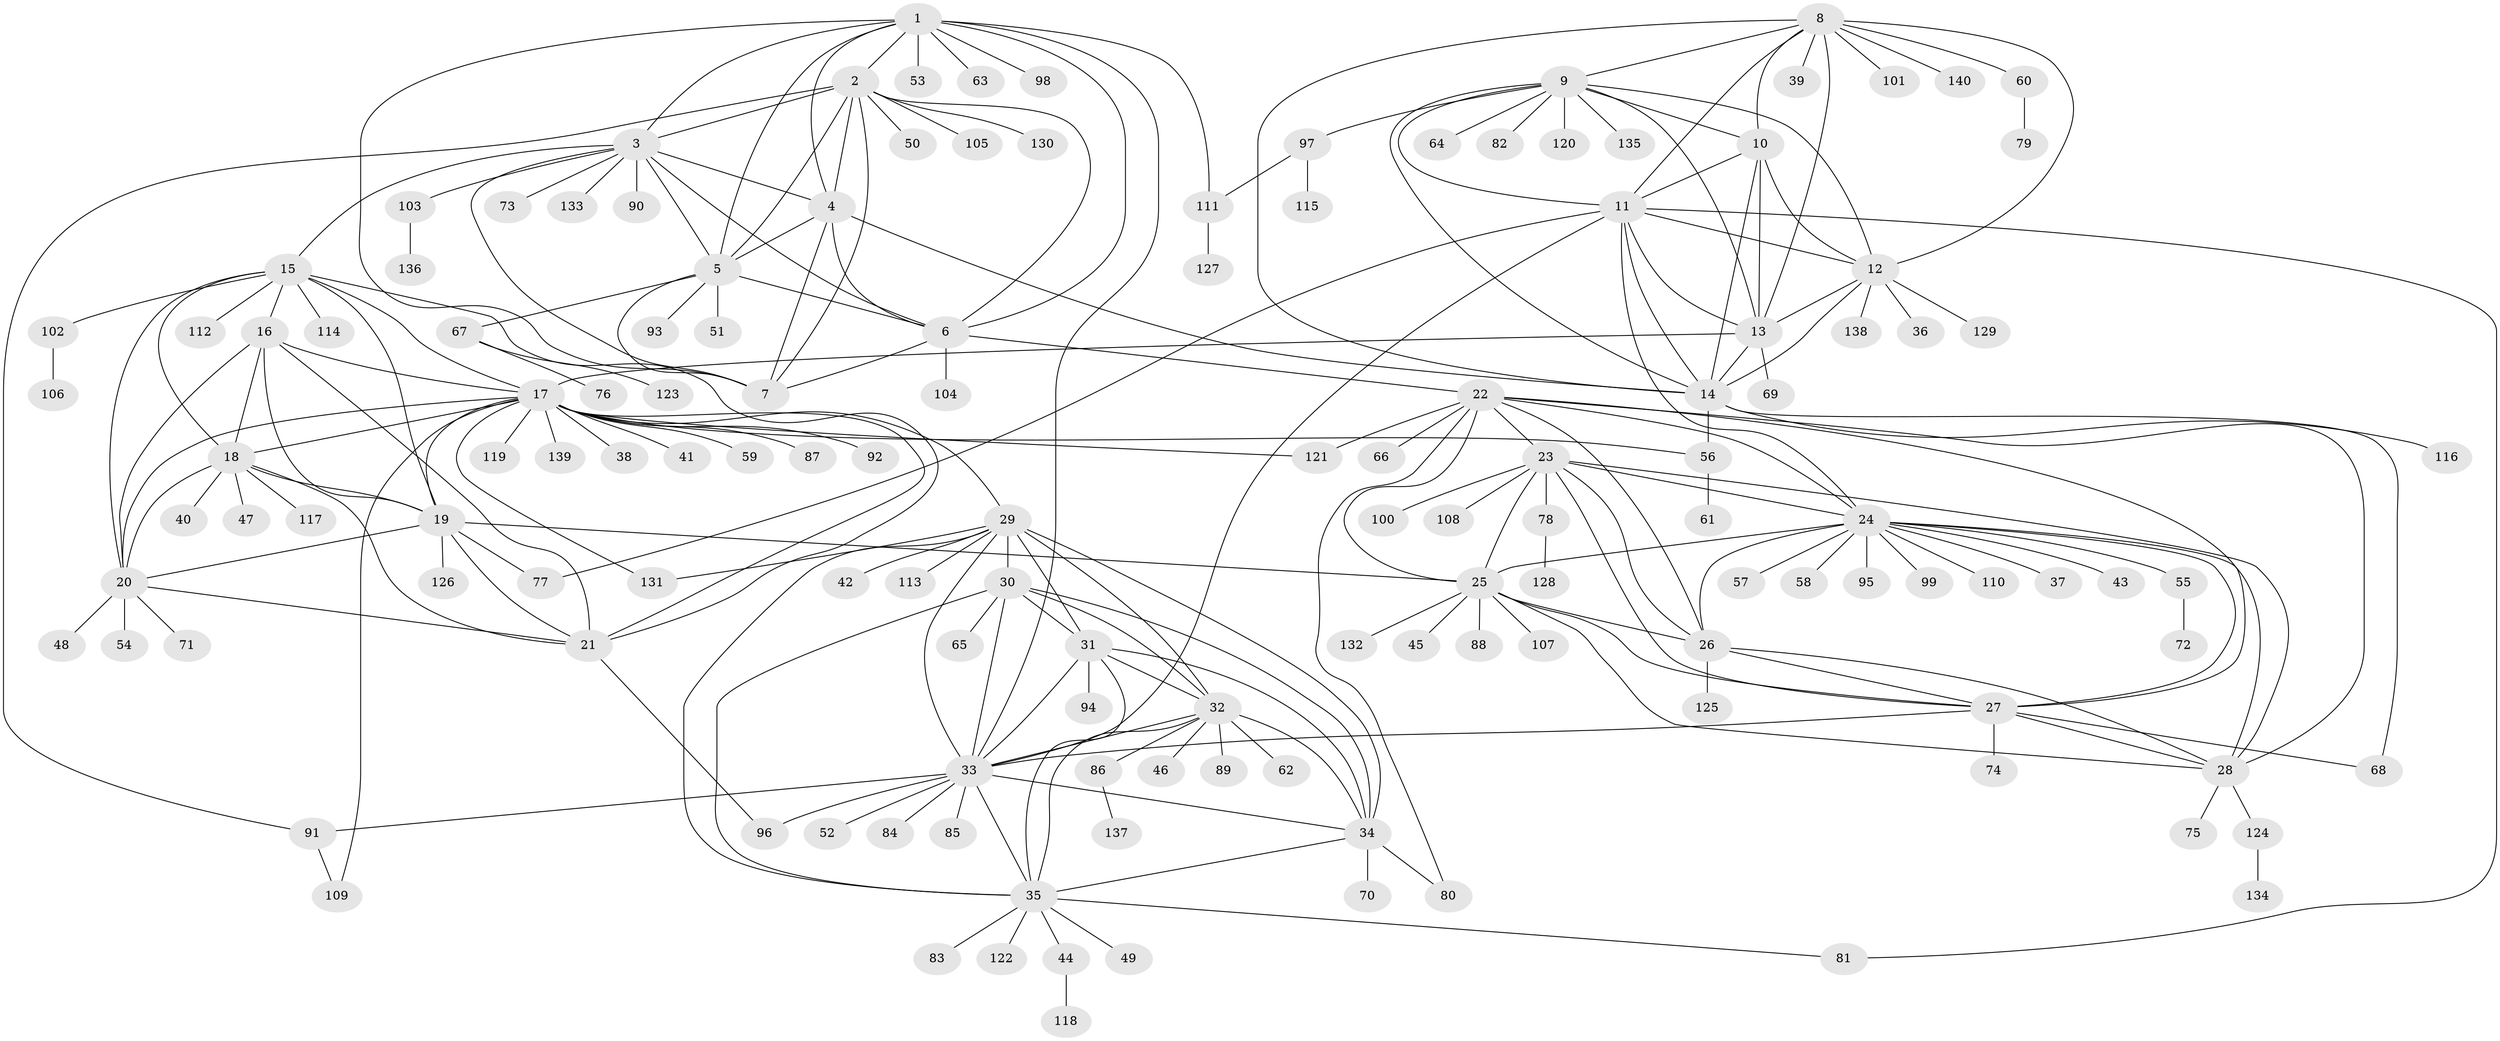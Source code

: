 // Generated by graph-tools (version 1.1) at 2025/37/03/09/25 02:37:30]
// undirected, 140 vertices, 231 edges
graph export_dot {
graph [start="1"]
  node [color=gray90,style=filled];
  1;
  2;
  3;
  4;
  5;
  6;
  7;
  8;
  9;
  10;
  11;
  12;
  13;
  14;
  15;
  16;
  17;
  18;
  19;
  20;
  21;
  22;
  23;
  24;
  25;
  26;
  27;
  28;
  29;
  30;
  31;
  32;
  33;
  34;
  35;
  36;
  37;
  38;
  39;
  40;
  41;
  42;
  43;
  44;
  45;
  46;
  47;
  48;
  49;
  50;
  51;
  52;
  53;
  54;
  55;
  56;
  57;
  58;
  59;
  60;
  61;
  62;
  63;
  64;
  65;
  66;
  67;
  68;
  69;
  70;
  71;
  72;
  73;
  74;
  75;
  76;
  77;
  78;
  79;
  80;
  81;
  82;
  83;
  84;
  85;
  86;
  87;
  88;
  89;
  90;
  91;
  92;
  93;
  94;
  95;
  96;
  97;
  98;
  99;
  100;
  101;
  102;
  103;
  104;
  105;
  106;
  107;
  108;
  109;
  110;
  111;
  112;
  113;
  114;
  115;
  116;
  117;
  118;
  119;
  120;
  121;
  122;
  123;
  124;
  125;
  126;
  127;
  128;
  129;
  130;
  131;
  132;
  133;
  134;
  135;
  136;
  137;
  138;
  139;
  140;
  1 -- 2;
  1 -- 3;
  1 -- 4;
  1 -- 5;
  1 -- 6;
  1 -- 7;
  1 -- 33;
  1 -- 53;
  1 -- 63;
  1 -- 98;
  1 -- 111;
  2 -- 3;
  2 -- 4;
  2 -- 5;
  2 -- 6;
  2 -- 7;
  2 -- 50;
  2 -- 91;
  2 -- 105;
  2 -- 130;
  3 -- 4;
  3 -- 5;
  3 -- 6;
  3 -- 7;
  3 -- 15;
  3 -- 73;
  3 -- 90;
  3 -- 103;
  3 -- 133;
  4 -- 5;
  4 -- 6;
  4 -- 7;
  4 -- 14;
  5 -- 6;
  5 -- 7;
  5 -- 51;
  5 -- 67;
  5 -- 93;
  6 -- 7;
  6 -- 22;
  6 -- 104;
  8 -- 9;
  8 -- 10;
  8 -- 11;
  8 -- 12;
  8 -- 13;
  8 -- 14;
  8 -- 39;
  8 -- 60;
  8 -- 101;
  8 -- 140;
  9 -- 10;
  9 -- 11;
  9 -- 12;
  9 -- 13;
  9 -- 14;
  9 -- 64;
  9 -- 82;
  9 -- 97;
  9 -- 120;
  9 -- 135;
  10 -- 11;
  10 -- 12;
  10 -- 13;
  10 -- 14;
  11 -- 12;
  11 -- 13;
  11 -- 14;
  11 -- 24;
  11 -- 33;
  11 -- 77;
  11 -- 81;
  12 -- 13;
  12 -- 14;
  12 -- 36;
  12 -- 129;
  12 -- 138;
  13 -- 14;
  13 -- 17;
  13 -- 69;
  14 -- 56;
  14 -- 68;
  14 -- 116;
  15 -- 16;
  15 -- 17;
  15 -- 18;
  15 -- 19;
  15 -- 20;
  15 -- 21;
  15 -- 102;
  15 -- 112;
  15 -- 114;
  16 -- 17;
  16 -- 18;
  16 -- 19;
  16 -- 20;
  16 -- 21;
  17 -- 18;
  17 -- 19;
  17 -- 20;
  17 -- 21;
  17 -- 29;
  17 -- 38;
  17 -- 41;
  17 -- 56;
  17 -- 59;
  17 -- 87;
  17 -- 92;
  17 -- 109;
  17 -- 119;
  17 -- 121;
  17 -- 131;
  17 -- 139;
  18 -- 19;
  18 -- 20;
  18 -- 21;
  18 -- 40;
  18 -- 47;
  18 -- 117;
  19 -- 20;
  19 -- 21;
  19 -- 25;
  19 -- 77;
  19 -- 126;
  20 -- 21;
  20 -- 48;
  20 -- 54;
  20 -- 71;
  21 -- 96;
  22 -- 23;
  22 -- 24;
  22 -- 25;
  22 -- 26;
  22 -- 27;
  22 -- 28;
  22 -- 66;
  22 -- 80;
  22 -- 121;
  23 -- 24;
  23 -- 25;
  23 -- 26;
  23 -- 27;
  23 -- 28;
  23 -- 78;
  23 -- 100;
  23 -- 108;
  24 -- 25;
  24 -- 26;
  24 -- 27;
  24 -- 28;
  24 -- 37;
  24 -- 43;
  24 -- 55;
  24 -- 57;
  24 -- 58;
  24 -- 95;
  24 -- 99;
  24 -- 110;
  25 -- 26;
  25 -- 27;
  25 -- 28;
  25 -- 45;
  25 -- 88;
  25 -- 107;
  25 -- 132;
  26 -- 27;
  26 -- 28;
  26 -- 125;
  27 -- 28;
  27 -- 33;
  27 -- 68;
  27 -- 74;
  28 -- 75;
  28 -- 124;
  29 -- 30;
  29 -- 31;
  29 -- 32;
  29 -- 33;
  29 -- 34;
  29 -- 35;
  29 -- 42;
  29 -- 113;
  29 -- 131;
  30 -- 31;
  30 -- 32;
  30 -- 33;
  30 -- 34;
  30 -- 35;
  30 -- 65;
  31 -- 32;
  31 -- 33;
  31 -- 34;
  31 -- 35;
  31 -- 94;
  32 -- 33;
  32 -- 34;
  32 -- 35;
  32 -- 46;
  32 -- 62;
  32 -- 86;
  32 -- 89;
  33 -- 34;
  33 -- 35;
  33 -- 52;
  33 -- 84;
  33 -- 85;
  33 -- 91;
  33 -- 96;
  34 -- 35;
  34 -- 70;
  34 -- 80;
  35 -- 44;
  35 -- 49;
  35 -- 81;
  35 -- 83;
  35 -- 122;
  44 -- 118;
  55 -- 72;
  56 -- 61;
  60 -- 79;
  67 -- 76;
  67 -- 123;
  78 -- 128;
  86 -- 137;
  91 -- 109;
  97 -- 111;
  97 -- 115;
  102 -- 106;
  103 -- 136;
  111 -- 127;
  124 -- 134;
}
